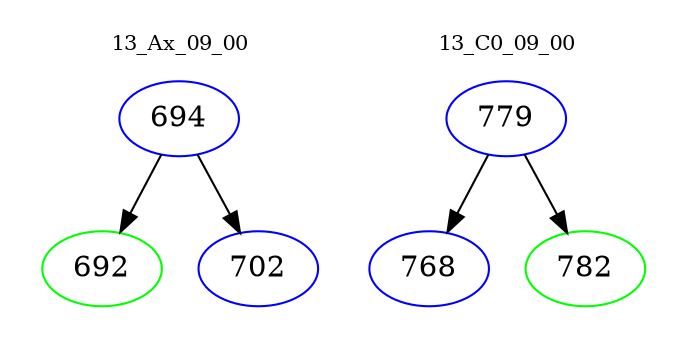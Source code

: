 digraph{
subgraph cluster_0 {
color = white
label = "13_Ax_09_00";
fontsize=10;
T0_694 [label="694", color="blue"]
T0_694 -> T0_692 [color="black"]
T0_692 [label="692", color="green"]
T0_694 -> T0_702 [color="black"]
T0_702 [label="702", color="blue"]
}
subgraph cluster_1 {
color = white
label = "13_C0_09_00";
fontsize=10;
T1_779 [label="779", color="blue"]
T1_779 -> T1_768 [color="black"]
T1_768 [label="768", color="blue"]
T1_779 -> T1_782 [color="black"]
T1_782 [label="782", color="green"]
}
}
